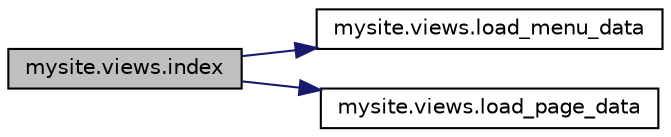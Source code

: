 digraph "mysite.views.index"
{
 // LATEX_PDF_SIZE
  edge [fontname="Helvetica",fontsize="10",labelfontname="Helvetica",labelfontsize="10"];
  node [fontname="Helvetica",fontsize="10",shape=record];
  rankdir="LR";
  Node1 [label="mysite.views.index",height=0.2,width=0.4,color="black", fillcolor="grey75", style="filled", fontcolor="black",tooltip=" "];
  Node1 -> Node2 [color="midnightblue",fontsize="10",style="solid",fontname="Helvetica"];
  Node2 [label="mysite.views.load_menu_data",height=0.2,width=0.4,color="black", fillcolor="white", style="filled",URL="$namespacemysite_1_1views.html#acd429e48a695607691e12521dfdd5702",tooltip=" "];
  Node1 -> Node3 [color="midnightblue",fontsize="10",style="solid",fontname="Helvetica"];
  Node3 [label="mysite.views.load_page_data",height=0.2,width=0.4,color="black", fillcolor="white", style="filled",URL="$namespacemysite_1_1views.html#a476bd9ff965c75446a459246ff265cbe",tooltip=" "];
}
